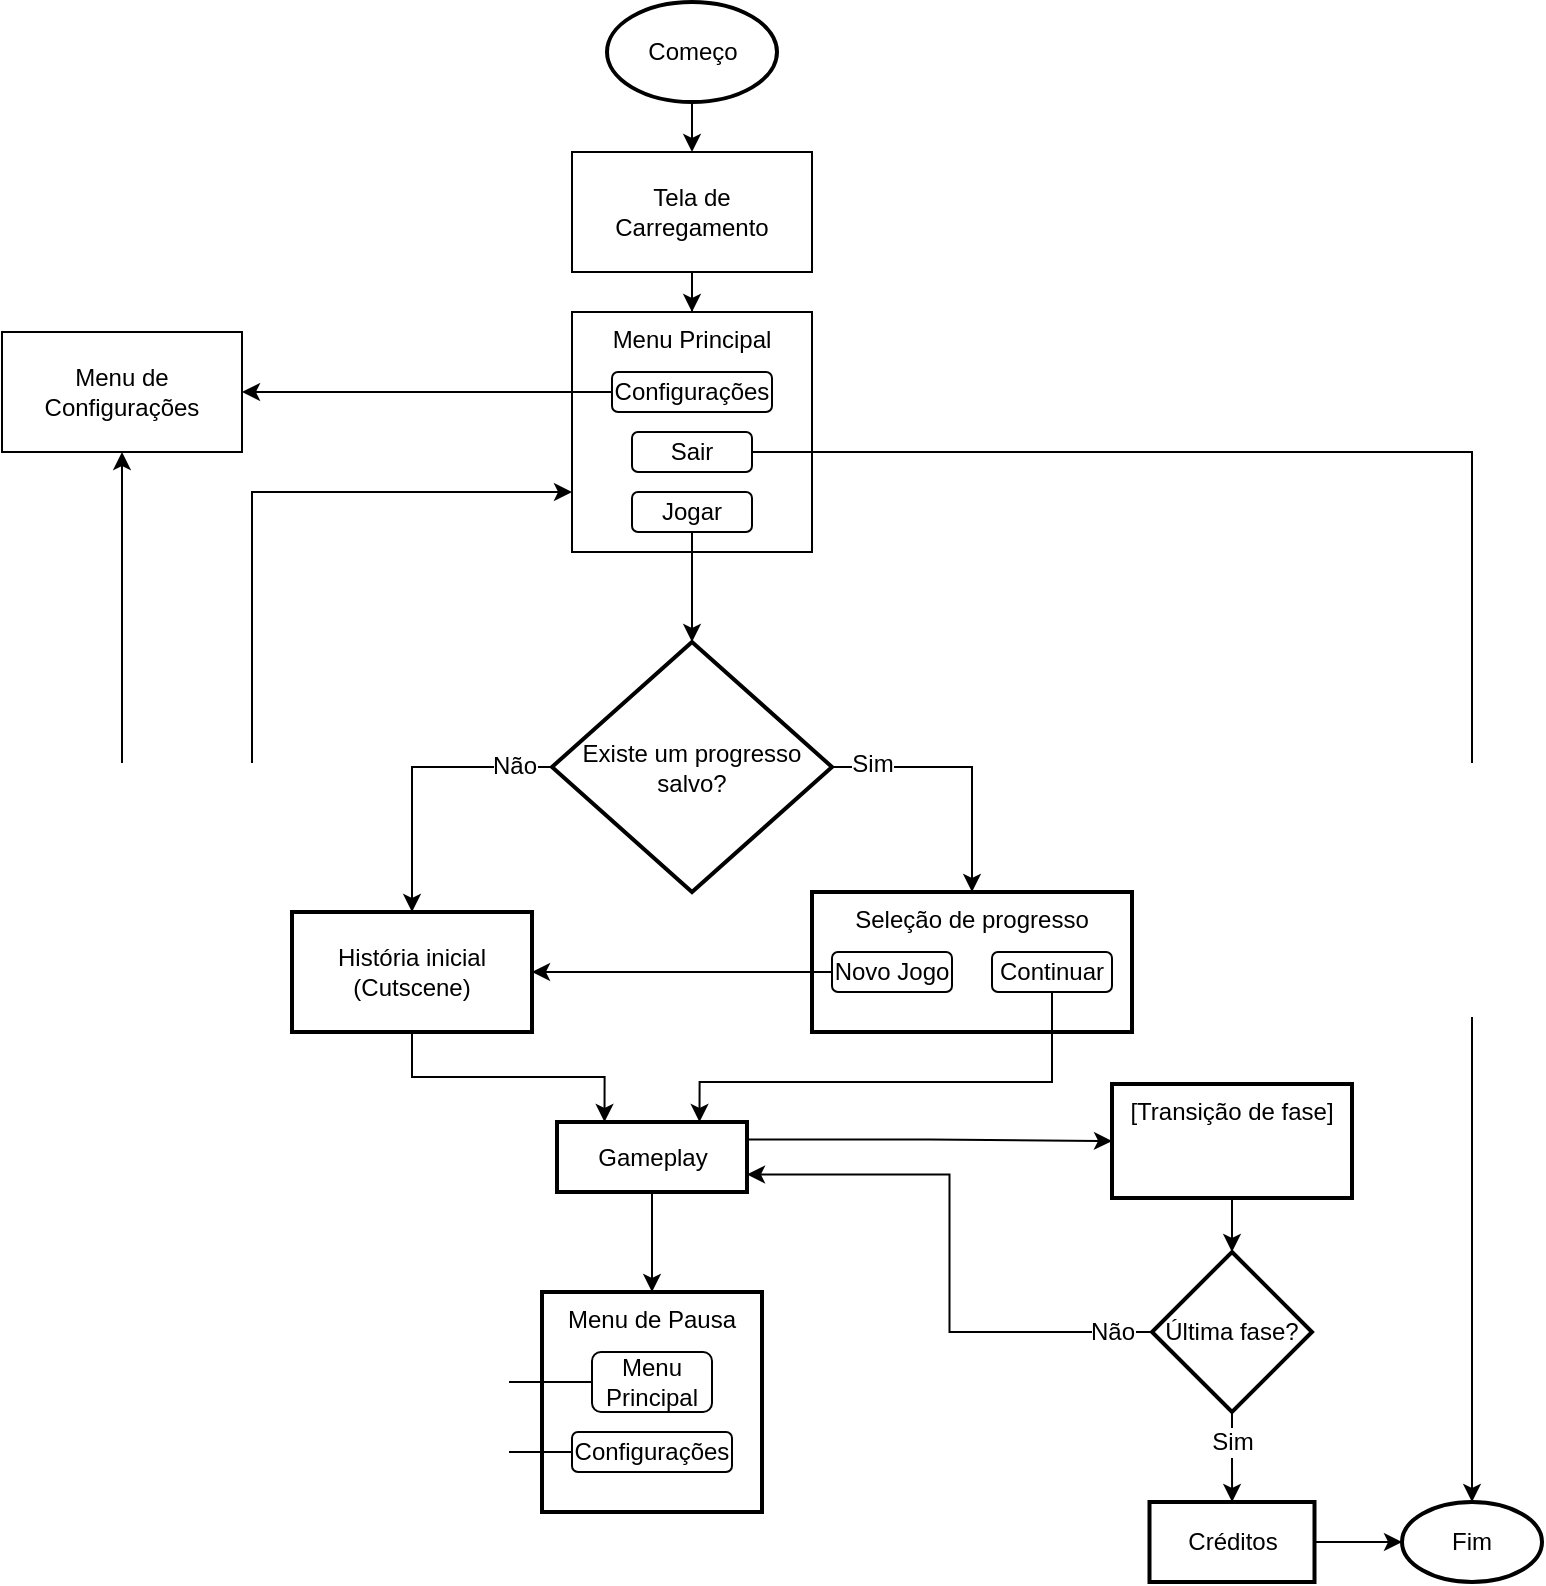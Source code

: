 <mxfile version="21.1.4" type="github">
  <diagram name="Page-1" id="edf60f1a-56cd-e834-aa8a-f176f3a09ee4">
    <mxGraphModel dx="1199" dy="1499" grid="1" gridSize="10" guides="1" tooltips="1" connect="1" arrows="1" fold="1" page="1" pageScale="1" pageWidth="1100" pageHeight="850" background="none" math="0" shadow="0">
      <root>
        <mxCell id="0" />
        <mxCell id="1" parent="0" />
        <mxCell id="S8WDqnkBkGO98f3OhSrV-5" value="" style="edgeStyle=orthogonalEdgeStyle;rounded=0;orthogonalLoop=1;jettySize=auto;html=1;" parent="1" source="S8WDqnkBkGO98f3OhSrV-3" target="S8WDqnkBkGO98f3OhSrV-4" edge="1">
          <mxGeometry relative="1" as="geometry" />
        </mxCell>
        <mxCell id="S8WDqnkBkGO98f3OhSrV-3" value="Começo" style="strokeWidth=2;html=1;shape=mxgraph.flowchart.start_1;whiteSpace=wrap;fillColor=default;" parent="1" vertex="1">
          <mxGeometry x="432.5" y="-820" width="85" height="50" as="geometry" />
        </mxCell>
        <mxCell id="S8WDqnkBkGO98f3OhSrV-7" value="" style="edgeStyle=orthogonalEdgeStyle;rounded=0;orthogonalLoop=1;jettySize=auto;html=1;" parent="1" source="S8WDqnkBkGO98f3OhSrV-4" target="S8WDqnkBkGO98f3OhSrV-6" edge="1">
          <mxGeometry relative="1" as="geometry" />
        </mxCell>
        <mxCell id="S8WDqnkBkGO98f3OhSrV-4" value="Tela de Carregamento" style="rounded=0;whiteSpace=wrap;html=1;" parent="1" vertex="1">
          <mxGeometry x="415" y="-745" width="120" height="60" as="geometry" />
        </mxCell>
        <mxCell id="S8WDqnkBkGO98f3OhSrV-6" value="Menu Principal" style="rounded=0;whiteSpace=wrap;html=1;verticalAlign=top;fillColor=default;" parent="1" vertex="1">
          <mxGeometry x="415" y="-665" width="120" height="120" as="geometry" />
        </mxCell>
        <mxCell id="S8WDqnkBkGO98f3OhSrV-17" style="edgeStyle=orthogonalEdgeStyle;rounded=0;orthogonalLoop=1;jettySize=auto;html=1;entryX=0.5;entryY=0;entryDx=0;entryDy=0;entryPerimeter=0;" parent="1" source="S8WDqnkBkGO98f3OhSrV-8" target="S8WDqnkBkGO98f3OhSrV-18" edge="1">
          <mxGeometry relative="1" as="geometry">
            <mxPoint x="445" y="-495" as="targetPoint" />
            <Array as="points">
              <mxPoint x="475" y="-545" />
              <mxPoint x="475" y="-545" />
            </Array>
          </mxGeometry>
        </mxCell>
        <mxCell id="S8WDqnkBkGO98f3OhSrV-8" value="Jogar" style="rounded=1;whiteSpace=wrap;html=1;fillColor=default;" parent="1" vertex="1">
          <mxGeometry x="445" y="-575" width="60" height="20" as="geometry" />
        </mxCell>
        <mxCell id="h2WWq8Q2pXcpi4Bdfpb9-2" style="edgeStyle=orthogonalEdgeStyle;rounded=0;orthogonalLoop=1;jettySize=auto;html=1;" edge="1" parent="1" source="S8WDqnkBkGO98f3OhSrV-10" target="h2WWq8Q2pXcpi4Bdfpb9-1">
          <mxGeometry relative="1" as="geometry" />
        </mxCell>
        <mxCell id="S8WDqnkBkGO98f3OhSrV-10" value="Configurações" style="rounded=1;whiteSpace=wrap;html=1;fillColor=default;gradientColor=none;" parent="1" vertex="1">
          <mxGeometry x="435" y="-635" width="80" height="20" as="geometry" />
        </mxCell>
        <mxCell id="h2WWq8Q2pXcpi4Bdfpb9-35" style="edgeStyle=orthogonalEdgeStyle;rounded=0;orthogonalLoop=1;jettySize=auto;html=1;entryX=0.5;entryY=0;entryDx=0;entryDy=0;entryPerimeter=0;" edge="1" parent="1" source="S8WDqnkBkGO98f3OhSrV-11" target="S8WDqnkBkGO98f3OhSrV-28">
          <mxGeometry relative="1" as="geometry" />
        </mxCell>
        <mxCell id="S8WDqnkBkGO98f3OhSrV-11" value="Sair" style="rounded=1;whiteSpace=wrap;html=1;fillColor=default;" parent="1" vertex="1">
          <mxGeometry x="445" y="-605" width="60" height="20" as="geometry" />
        </mxCell>
        <mxCell id="S8WDqnkBkGO98f3OhSrV-20" value="" style="edgeStyle=orthogonalEdgeStyle;rounded=0;orthogonalLoop=1;jettySize=auto;html=1;entryX=0.5;entryY=0;entryDx=0;entryDy=0;" parent="1" source="S8WDqnkBkGO98f3OhSrV-18" target="S8WDqnkBkGO98f3OhSrV-19" edge="1">
          <mxGeometry relative="1" as="geometry" />
        </mxCell>
        <mxCell id="S8WDqnkBkGO98f3OhSrV-22" value="" style="edgeStyle=orthogonalEdgeStyle;rounded=0;orthogonalLoop=1;jettySize=auto;html=1;entryX=0.5;entryY=0;entryDx=0;entryDy=0;exitX=1;exitY=0.5;exitDx=0;exitDy=0;exitPerimeter=0;" parent="1" source="S8WDqnkBkGO98f3OhSrV-18" target="S8WDqnkBkGO98f3OhSrV-21" edge="1">
          <mxGeometry relative="1" as="geometry" />
        </mxCell>
        <mxCell id="S8WDqnkBkGO98f3OhSrV-18" value="Existe um progresso salvo?" style="strokeWidth=2;html=1;shape=mxgraph.flowchart.decision;whiteSpace=wrap;" parent="1" vertex="1">
          <mxGeometry x="405" y="-500" width="140" height="125" as="geometry" />
        </mxCell>
        <mxCell id="S8WDqnkBkGO98f3OhSrV-27" value="" style="edgeStyle=orthogonalEdgeStyle;rounded=0;orthogonalLoop=1;jettySize=auto;html=1;exitX=0.5;exitY=1;exitDx=0;exitDy=0;entryX=0.25;entryY=0;entryDx=0;entryDy=0;" parent="1" source="S8WDqnkBkGO98f3OhSrV-19" target="S8WDqnkBkGO98f3OhSrV-26" edge="1">
          <mxGeometry relative="1" as="geometry" />
        </mxCell>
        <mxCell id="S8WDqnkBkGO98f3OhSrV-19" value="História inicial (Cutscene)" style="whiteSpace=wrap;html=1;strokeWidth=2;" parent="1" vertex="1">
          <mxGeometry x="275" y="-365" width="120" height="60" as="geometry" />
        </mxCell>
        <mxCell id="S8WDqnkBkGO98f3OhSrV-21" value="Seleção de progresso" style="whiteSpace=wrap;html=1;strokeWidth=2;verticalAlign=top;" parent="1" vertex="1">
          <mxGeometry x="535" y="-375" width="160" height="70" as="geometry" />
        </mxCell>
        <mxCell id="S8WDqnkBkGO98f3OhSrV-24" style="edgeStyle=orthogonalEdgeStyle;rounded=0;orthogonalLoop=1;jettySize=auto;html=1;entryX=1;entryY=0.5;entryDx=0;entryDy=0;" parent="1" source="S8WDqnkBkGO98f3OhSrV-23" target="S8WDqnkBkGO98f3OhSrV-19" edge="1">
          <mxGeometry relative="1" as="geometry" />
        </mxCell>
        <mxCell id="S8WDqnkBkGO98f3OhSrV-23" value="Novo Jogo" style="rounded=1;whiteSpace=wrap;html=1;fillColor=default;" parent="1" vertex="1">
          <mxGeometry x="545" y="-345" width="60" height="20" as="geometry" />
        </mxCell>
        <mxCell id="h2WWq8Q2pXcpi4Bdfpb9-42" style="edgeStyle=orthogonalEdgeStyle;rounded=0;orthogonalLoop=1;jettySize=auto;html=1;entryX=0.75;entryY=0;entryDx=0;entryDy=0;" edge="1" parent="1" source="S8WDqnkBkGO98f3OhSrV-25" target="S8WDqnkBkGO98f3OhSrV-26">
          <mxGeometry relative="1" as="geometry">
            <Array as="points">
              <mxPoint x="655" y="-280" />
              <mxPoint x="479" y="-280" />
            </Array>
          </mxGeometry>
        </mxCell>
        <mxCell id="S8WDqnkBkGO98f3OhSrV-25" value="Continuar" style="rounded=1;whiteSpace=wrap;html=1;fillColor=default;" parent="1" vertex="1">
          <mxGeometry x="625" y="-345" width="60" height="20" as="geometry" />
        </mxCell>
        <mxCell id="h2WWq8Q2pXcpi4Bdfpb9-6" value="" style="edgeStyle=orthogonalEdgeStyle;rounded=0;orthogonalLoop=1;jettySize=auto;html=1;" edge="1" parent="1" source="S8WDqnkBkGO98f3OhSrV-26" target="h2WWq8Q2pXcpi4Bdfpb9-5">
          <mxGeometry relative="1" as="geometry" />
        </mxCell>
        <mxCell id="h2WWq8Q2pXcpi4Bdfpb9-22" style="edgeStyle=orthogonalEdgeStyle;rounded=0;orthogonalLoop=1;jettySize=auto;html=1;exitX=1;exitY=0.25;exitDx=0;exitDy=0;entryX=0;entryY=0.5;entryDx=0;entryDy=0;" edge="1" parent="1" source="S8WDqnkBkGO98f3OhSrV-26" target="h2WWq8Q2pXcpi4Bdfpb9-16">
          <mxGeometry relative="1" as="geometry">
            <mxPoint x="660" y="-250" as="targetPoint" />
          </mxGeometry>
        </mxCell>
        <mxCell id="S8WDqnkBkGO98f3OhSrV-26" value="Gameplay" style="whiteSpace=wrap;html=1;strokeWidth=2;" parent="1" vertex="1">
          <mxGeometry x="407.5" y="-260" width="95" height="35" as="geometry" />
        </mxCell>
        <mxCell id="S8WDqnkBkGO98f3OhSrV-28" value="Fim" style="strokeWidth=2;html=1;shape=mxgraph.flowchart.start_1;whiteSpace=wrap;" parent="1" vertex="1">
          <mxGeometry x="830" y="-70" width="70" height="40" as="geometry" />
        </mxCell>
        <mxCell id="h2WWq8Q2pXcpi4Bdfpb9-1" value="Menu de Configurações" style="rounded=0;whiteSpace=wrap;html=1;" vertex="1" parent="1">
          <mxGeometry x="130" y="-655" width="120" height="60" as="geometry" />
        </mxCell>
        <mxCell id="h2WWq8Q2pXcpi4Bdfpb9-5" value="Menu de Pausa" style="whiteSpace=wrap;html=1;strokeWidth=2;verticalAlign=top;" vertex="1" parent="1">
          <mxGeometry x="400" y="-175" width="110" height="110" as="geometry" />
        </mxCell>
        <mxCell id="h2WWq8Q2pXcpi4Bdfpb9-10" style="edgeStyle=orthogonalEdgeStyle;rounded=0;orthogonalLoop=1;jettySize=auto;html=1;entryX=0;entryY=0.75;entryDx=0;entryDy=0;" edge="1" parent="1" source="h2WWq8Q2pXcpi4Bdfpb9-7" target="S8WDqnkBkGO98f3OhSrV-6">
          <mxGeometry relative="1" as="geometry">
            <Array as="points">
              <mxPoint x="255" y="-130" />
              <mxPoint x="255" y="-575" />
            </Array>
          </mxGeometry>
        </mxCell>
        <mxCell id="h2WWq8Q2pXcpi4Bdfpb9-7" value="Menu Principal" style="rounded=1;whiteSpace=wrap;html=1;fillColor=default;" vertex="1" parent="1">
          <mxGeometry x="425" y="-145" width="60" height="30" as="geometry" />
        </mxCell>
        <mxCell id="h2WWq8Q2pXcpi4Bdfpb9-14" style="edgeStyle=orthogonalEdgeStyle;rounded=0;orthogonalLoop=1;jettySize=auto;html=1;" edge="1" parent="1" source="h2WWq8Q2pXcpi4Bdfpb9-11" target="h2WWq8Q2pXcpi4Bdfpb9-1">
          <mxGeometry relative="1" as="geometry" />
        </mxCell>
        <mxCell id="h2WWq8Q2pXcpi4Bdfpb9-11" value="Configurações" style="rounded=1;whiteSpace=wrap;html=1;fillColor=default;" vertex="1" parent="1">
          <mxGeometry x="415" y="-105" width="80" height="20" as="geometry" />
        </mxCell>
        <mxCell id="h2WWq8Q2pXcpi4Bdfpb9-32" style="edgeStyle=orthogonalEdgeStyle;rounded=0;orthogonalLoop=1;jettySize=auto;html=1;entryX=0.5;entryY=0;entryDx=0;entryDy=0;" edge="1" parent="1" source="h2WWq8Q2pXcpi4Bdfpb9-16" target="h2WWq8Q2pXcpi4Bdfpb9-18">
          <mxGeometry relative="1" as="geometry" />
        </mxCell>
        <mxCell id="h2WWq8Q2pXcpi4Bdfpb9-16" value="[Transição de fase]" style="whiteSpace=wrap;html=1;strokeWidth=2;verticalAlign=top;" vertex="1" parent="1">
          <mxGeometry x="685" y="-279" width="120" height="57" as="geometry" />
        </mxCell>
        <mxCell id="h2WWq8Q2pXcpi4Bdfpb9-31" style="edgeStyle=orthogonalEdgeStyle;rounded=0;orthogonalLoop=1;jettySize=auto;html=1;entryX=1;entryY=0.75;entryDx=0;entryDy=0;" edge="1" parent="1" source="h2WWq8Q2pXcpi4Bdfpb9-18" target="S8WDqnkBkGO98f3OhSrV-26">
          <mxGeometry relative="1" as="geometry" />
        </mxCell>
        <mxCell id="h2WWq8Q2pXcpi4Bdfpb9-37" value="" style="edgeStyle=orthogonalEdgeStyle;rounded=0;orthogonalLoop=1;jettySize=auto;html=1;" edge="1" parent="1" source="h2WWq8Q2pXcpi4Bdfpb9-18" target="h2WWq8Q2pXcpi4Bdfpb9-36">
          <mxGeometry relative="1" as="geometry" />
        </mxCell>
        <mxCell id="h2WWq8Q2pXcpi4Bdfpb9-18" value="Última fase?" style="rhombus;whiteSpace=wrap;html=1;verticalAlign=middle;strokeWidth=2;" vertex="1" parent="1">
          <mxGeometry x="705" y="-195" width="80" height="80" as="geometry" />
        </mxCell>
        <mxCell id="h2WWq8Q2pXcpi4Bdfpb9-23" value="Não" style="text;html=1;align=center;verticalAlign=middle;resizable=0;points=[];autosize=1;strokeColor=none;fillColor=none;labelBackgroundColor=default;" vertex="1" parent="1">
          <mxGeometry x="660" y="-170" width="50" height="30" as="geometry" />
        </mxCell>
        <mxCell id="h2WWq8Q2pXcpi4Bdfpb9-24" value="Sim" style="text;html=1;align=center;verticalAlign=middle;resizable=0;points=[];autosize=1;strokeColor=none;fillColor=none;labelBackgroundColor=default;" vertex="1" parent="1">
          <mxGeometry x="725" y="-115" width="40" height="30" as="geometry" />
        </mxCell>
        <mxCell id="h2WWq8Q2pXcpi4Bdfpb9-33" value="Não" style="text;html=1;align=center;verticalAlign=middle;resizable=0;points=[];autosize=1;strokeColor=none;fillColor=none;labelBackgroundColor=default;" vertex="1" parent="1">
          <mxGeometry x="361" y="-453" width="50" height="30" as="geometry" />
        </mxCell>
        <mxCell id="h2WWq8Q2pXcpi4Bdfpb9-34" value="Sim" style="text;html=1;align=center;verticalAlign=middle;resizable=0;points=[];autosize=1;strokeColor=none;fillColor=none;labelBackgroundColor=default;" vertex="1" parent="1">
          <mxGeometry x="545" y="-454" width="40" height="30" as="geometry" />
        </mxCell>
        <mxCell id="h2WWq8Q2pXcpi4Bdfpb9-38" style="edgeStyle=orthogonalEdgeStyle;rounded=0;orthogonalLoop=1;jettySize=auto;html=1;entryX=0;entryY=0.5;entryDx=0;entryDy=0;entryPerimeter=0;" edge="1" parent="1" source="h2WWq8Q2pXcpi4Bdfpb9-36" target="S8WDqnkBkGO98f3OhSrV-28">
          <mxGeometry relative="1" as="geometry" />
        </mxCell>
        <mxCell id="h2WWq8Q2pXcpi4Bdfpb9-36" value="Créditos" style="whiteSpace=wrap;html=1;strokeWidth=2;" vertex="1" parent="1">
          <mxGeometry x="703.75" y="-70" width="82.5" height="40" as="geometry" />
        </mxCell>
      </root>
    </mxGraphModel>
  </diagram>
</mxfile>
